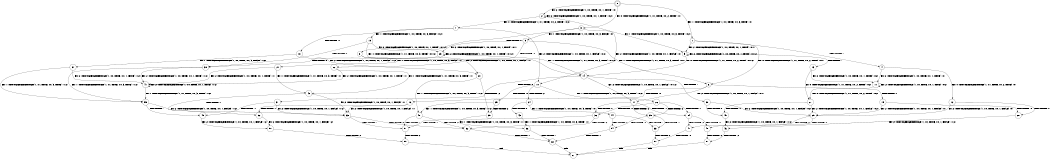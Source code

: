digraph BCG {
size = "7, 10.5";
center = TRUE;
node [shape = circle];
0 [peripheries = 2];
0 -> 1 [label = "EX !1 !ATOMIC_EXCH_BRANCH (1, +0, TRUE, +0, 3, TRUE) !:0:"];
0 -> 2 [label = "EX !2 !ATOMIC_EXCH_BRANCH (1, +0, TRUE, +0, 1, TRUE) !:0:"];
0 -> 3 [label = "EX !0 !ATOMIC_EXCH_BRANCH (1, +1, TRUE, +0, 2, TRUE) !:0:"];
1 -> 4 [label = "TERMINATE !1"];
1 -> 5 [label = "EX !2 !ATOMIC_EXCH_BRANCH (1, +0, TRUE, +0, 1, TRUE) !:0:1:"];
1 -> 6 [label = "EX !0 !ATOMIC_EXCH_BRANCH (1, +1, TRUE, +0, 2, TRUE) !:0:1:"];
2 -> 5 [label = "EX !1 !ATOMIC_EXCH_BRANCH (1, +0, TRUE, +0, 3, TRUE) !:0:2:"];
2 -> 7 [label = "EX !0 !ATOMIC_EXCH_BRANCH (1, +1, TRUE, +0, 2, TRUE) !:0:2:"];
2 -> 2 [label = "EX !2 !ATOMIC_EXCH_BRANCH (1, +0, TRUE, +0, 1, TRUE) !:0:2:"];
3 -> 8 [label = "TERMINATE !0"];
3 -> 9 [label = "EX !1 !ATOMIC_EXCH_BRANCH (1, +0, TRUE, +0, 3, FALSE) !:0:"];
3 -> 10 [label = "EX !2 !ATOMIC_EXCH_BRANCH (1, +0, TRUE, +0, 1, FALSE) !:0:"];
4 -> 11 [label = "EX !2 !ATOMIC_EXCH_BRANCH (1, +0, TRUE, +0, 1, TRUE) !:0:"];
4 -> 12 [label = "EX !0 !ATOMIC_EXCH_BRANCH (1, +1, TRUE, +0, 2, TRUE) !:0:"];
5 -> 13 [label = "TERMINATE !1"];
5 -> 14 [label = "EX !0 !ATOMIC_EXCH_BRANCH (1, +1, TRUE, +0, 2, TRUE) !:0:1:2:"];
5 -> 5 [label = "EX !2 !ATOMIC_EXCH_BRANCH (1, +0, TRUE, +0, 1, TRUE) !:0:1:2:"];
6 -> 15 [label = "TERMINATE !1"];
6 -> 16 [label = "TERMINATE !0"];
6 -> 17 [label = "EX !2 !ATOMIC_EXCH_BRANCH (1, +0, TRUE, +0, 1, FALSE) !:0:1:"];
7 -> 18 [label = "TERMINATE !0"];
7 -> 19 [label = "EX !1 !ATOMIC_EXCH_BRANCH (1, +0, TRUE, +0, 3, FALSE) !:0:2:"];
7 -> 10 [label = "EX !2 !ATOMIC_EXCH_BRANCH (1, +0, TRUE, +0, 1, FALSE) !:0:2:"];
8 -> 20 [label = "EX !2 !ATOMIC_EXCH_BRANCH (1, +0, TRUE, +0, 1, FALSE) !:1:"];
8 -> 21 [label = "EX !1 !ATOMIC_EXCH_BRANCH (1, +0, TRUE, +0, 3, FALSE) !:1:"];
9 -> 22 [label = "TERMINATE !0"];
9 -> 23 [label = "EX !2 !ATOMIC_EXCH_BRANCH (1, +0, TRUE, +0, 1, TRUE) !:0:1:"];
9 -> 6 [label = "EX !1 !ATOMIC_EXCH_BRANCH (1, +1, TRUE, +0, 3, TRUE) !:0:1:"];
10 -> 24 [label = "TERMINATE !2"];
10 -> 25 [label = "TERMINATE !0"];
10 -> 26 [label = "EX !1 !ATOMIC_EXCH_BRANCH (1, +0, TRUE, +0, 3, TRUE) !:0:2:"];
11 -> 27 [label = "EX !0 !ATOMIC_EXCH_BRANCH (1, +1, TRUE, +0, 2, TRUE) !:0:2:"];
11 -> 11 [label = "EX !2 !ATOMIC_EXCH_BRANCH (1, +0, TRUE, +0, 1, TRUE) !:0:2:"];
12 -> 28 [label = "TERMINATE !0"];
12 -> 29 [label = "EX !2 !ATOMIC_EXCH_BRANCH (1, +0, TRUE, +0, 1, FALSE) !:0:"];
13 -> 27 [label = "EX !0 !ATOMIC_EXCH_BRANCH (1, +1, TRUE, +0, 2, TRUE) !:0:2:"];
13 -> 11 [label = "EX !2 !ATOMIC_EXCH_BRANCH (1, +0, TRUE, +0, 1, TRUE) !:0:2:"];
14 -> 30 [label = "TERMINATE !1"];
14 -> 31 [label = "TERMINATE !0"];
14 -> 17 [label = "EX !2 !ATOMIC_EXCH_BRANCH (1, +0, TRUE, +0, 1, FALSE) !:0:1:2:"];
15 -> 28 [label = "TERMINATE !0"];
15 -> 29 [label = "EX !2 !ATOMIC_EXCH_BRANCH (1, +0, TRUE, +0, 1, FALSE) !:0:"];
16 -> 32 [label = "TERMINATE !1"];
16 -> 33 [label = "EX !2 !ATOMIC_EXCH_BRANCH (1, +0, TRUE, +0, 1, FALSE) !:1:"];
17 -> 34 [label = "TERMINATE !1"];
17 -> 35 [label = "TERMINATE !2"];
17 -> 36 [label = "TERMINATE !0"];
18 -> 37 [label = "EX !1 !ATOMIC_EXCH_BRANCH (1, +0, TRUE, +0, 3, FALSE) !:1:2:"];
18 -> 20 [label = "EX !2 !ATOMIC_EXCH_BRANCH (1, +0, TRUE, +0, 1, FALSE) !:1:2:"];
19 -> 38 [label = "TERMINATE !0"];
19 -> 23 [label = "EX !2 !ATOMIC_EXCH_BRANCH (1, +0, TRUE, +0, 1, TRUE) !:0:1:2:"];
19 -> 14 [label = "EX !1 !ATOMIC_EXCH_BRANCH (1, +1, TRUE, +0, 3, TRUE) !:0:1:2:"];
20 -> 39 [label = "TERMINATE !2"];
20 -> 40 [label = "EX !1 !ATOMIC_EXCH_BRANCH (1, +0, TRUE, +0, 3, TRUE) !:1:2:"];
21 -> 41 [label = "EX !2 !ATOMIC_EXCH_BRANCH (1, +0, TRUE, +0, 1, TRUE) !:1:"];
21 -> 42 [label = "EX !1 !ATOMIC_EXCH_BRANCH (1, +1, TRUE, +0, 3, TRUE) !:1:"];
22 -> 41 [label = "EX !2 !ATOMIC_EXCH_BRANCH (1, +0, TRUE, +0, 1, TRUE) !:1:"];
22 -> 42 [label = "EX !1 !ATOMIC_EXCH_BRANCH (1, +1, TRUE, +0, 3, TRUE) !:1:"];
23 -> 38 [label = "TERMINATE !0"];
23 -> 23 [label = "EX !2 !ATOMIC_EXCH_BRANCH (1, +0, TRUE, +0, 1, TRUE) !:0:1:2:"];
23 -> 14 [label = "EX !1 !ATOMIC_EXCH_BRANCH (1, +1, TRUE, +0, 3, TRUE) !:0:1:2:"];
24 -> 43 [label = "TERMINATE !0"];
24 -> 44 [label = "EX !1 !ATOMIC_EXCH_BRANCH (1, +0, TRUE, +0, 3, TRUE) !:0:"];
25 -> 39 [label = "TERMINATE !2"];
25 -> 40 [label = "EX !1 !ATOMIC_EXCH_BRANCH (1, +0, TRUE, +0, 3, TRUE) !:1:2:"];
26 -> 34 [label = "TERMINATE !1"];
26 -> 35 [label = "TERMINATE !2"];
26 -> 36 [label = "TERMINATE !0"];
27 -> 45 [label = "TERMINATE !0"];
27 -> 29 [label = "EX !2 !ATOMIC_EXCH_BRANCH (1, +0, TRUE, +0, 1, FALSE) !:0:2:"];
28 -> 46 [label = "EX !2 !ATOMIC_EXCH_BRANCH (1, +0, TRUE, +0, 1, FALSE) !:1:2:"];
29 -> 47 [label = "TERMINATE !2"];
29 -> 48 [label = "TERMINATE !0"];
30 -> 45 [label = "TERMINATE !0"];
30 -> 29 [label = "EX !2 !ATOMIC_EXCH_BRANCH (1, +0, TRUE, +0, 1, FALSE) !:0:2:"];
31 -> 49 [label = "TERMINATE !1"];
31 -> 33 [label = "EX !2 !ATOMIC_EXCH_BRANCH (1, +0, TRUE, +0, 1, FALSE) !:1:2:"];
32 -> 50 [label = "EX !2 !ATOMIC_EXCH_BRANCH (1, +0, TRUE, +0, 1, FALSE) !:2:"];
33 -> 51 [label = "TERMINATE !1"];
33 -> 52 [label = "TERMINATE !2"];
34 -> 47 [label = "TERMINATE !2"];
34 -> 48 [label = "TERMINATE !0"];
35 -> 53 [label = "TERMINATE !1"];
35 -> 54 [label = "TERMINATE !0"];
36 -> 51 [label = "TERMINATE !1"];
36 -> 52 [label = "TERMINATE !2"];
37 -> 41 [label = "EX !2 !ATOMIC_EXCH_BRANCH (1, +0, TRUE, +0, 1, TRUE) !:1:2:"];
37 -> 55 [label = "EX !1 !ATOMIC_EXCH_BRANCH (1, +1, TRUE, +0, 3, TRUE) !:1:2:"];
38 -> 41 [label = "EX !2 !ATOMIC_EXCH_BRANCH (1, +0, TRUE, +0, 1, TRUE) !:1:2:"];
38 -> 55 [label = "EX !1 !ATOMIC_EXCH_BRANCH (1, +1, TRUE, +0, 3, TRUE) !:1:2:"];
39 -> 56 [label = "EX !1 !ATOMIC_EXCH_BRANCH (1, +0, TRUE, +0, 3, TRUE) !:1:"];
40 -> 51 [label = "TERMINATE !1"];
40 -> 52 [label = "TERMINATE !2"];
41 -> 41 [label = "EX !2 !ATOMIC_EXCH_BRANCH (1, +0, TRUE, +0, 1, TRUE) !:1:2:"];
41 -> 55 [label = "EX !1 !ATOMIC_EXCH_BRANCH (1, +1, TRUE, +0, 3, TRUE) !:1:2:"];
42 -> 32 [label = "TERMINATE !1"];
42 -> 33 [label = "EX !2 !ATOMIC_EXCH_BRANCH (1, +0, TRUE, +0, 1, FALSE) !:1:"];
43 -> 56 [label = "EX !1 !ATOMIC_EXCH_BRANCH (1, +0, TRUE, +0, 3, TRUE) !:1:"];
44 -> 53 [label = "TERMINATE !1"];
44 -> 54 [label = "TERMINATE !0"];
45 -> 46 [label = "EX !2 !ATOMIC_EXCH_BRANCH (1, +0, TRUE, +0, 1, FALSE) !:1:2:"];
46 -> 57 [label = "TERMINATE !2"];
47 -> 58 [label = "TERMINATE !0"];
48 -> 57 [label = "TERMINATE !2"];
49 -> 50 [label = "EX !2 !ATOMIC_EXCH_BRANCH (1, +0, TRUE, +0, 1, FALSE) !:2:"];
50 -> 59 [label = "TERMINATE !2"];
51 -> 59 [label = "TERMINATE !2"];
52 -> 60 [label = "TERMINATE !1"];
53 -> 58 [label = "TERMINATE !0"];
54 -> 60 [label = "TERMINATE !1"];
55 -> 49 [label = "TERMINATE !1"];
55 -> 33 [label = "EX !2 !ATOMIC_EXCH_BRANCH (1, +0, TRUE, +0, 1, FALSE) !:1:2:"];
56 -> 60 [label = "TERMINATE !1"];
57 -> 61 [label = "exit"];
58 -> 61 [label = "exit"];
59 -> 61 [label = "exit"];
60 -> 61 [label = "exit"];
}
